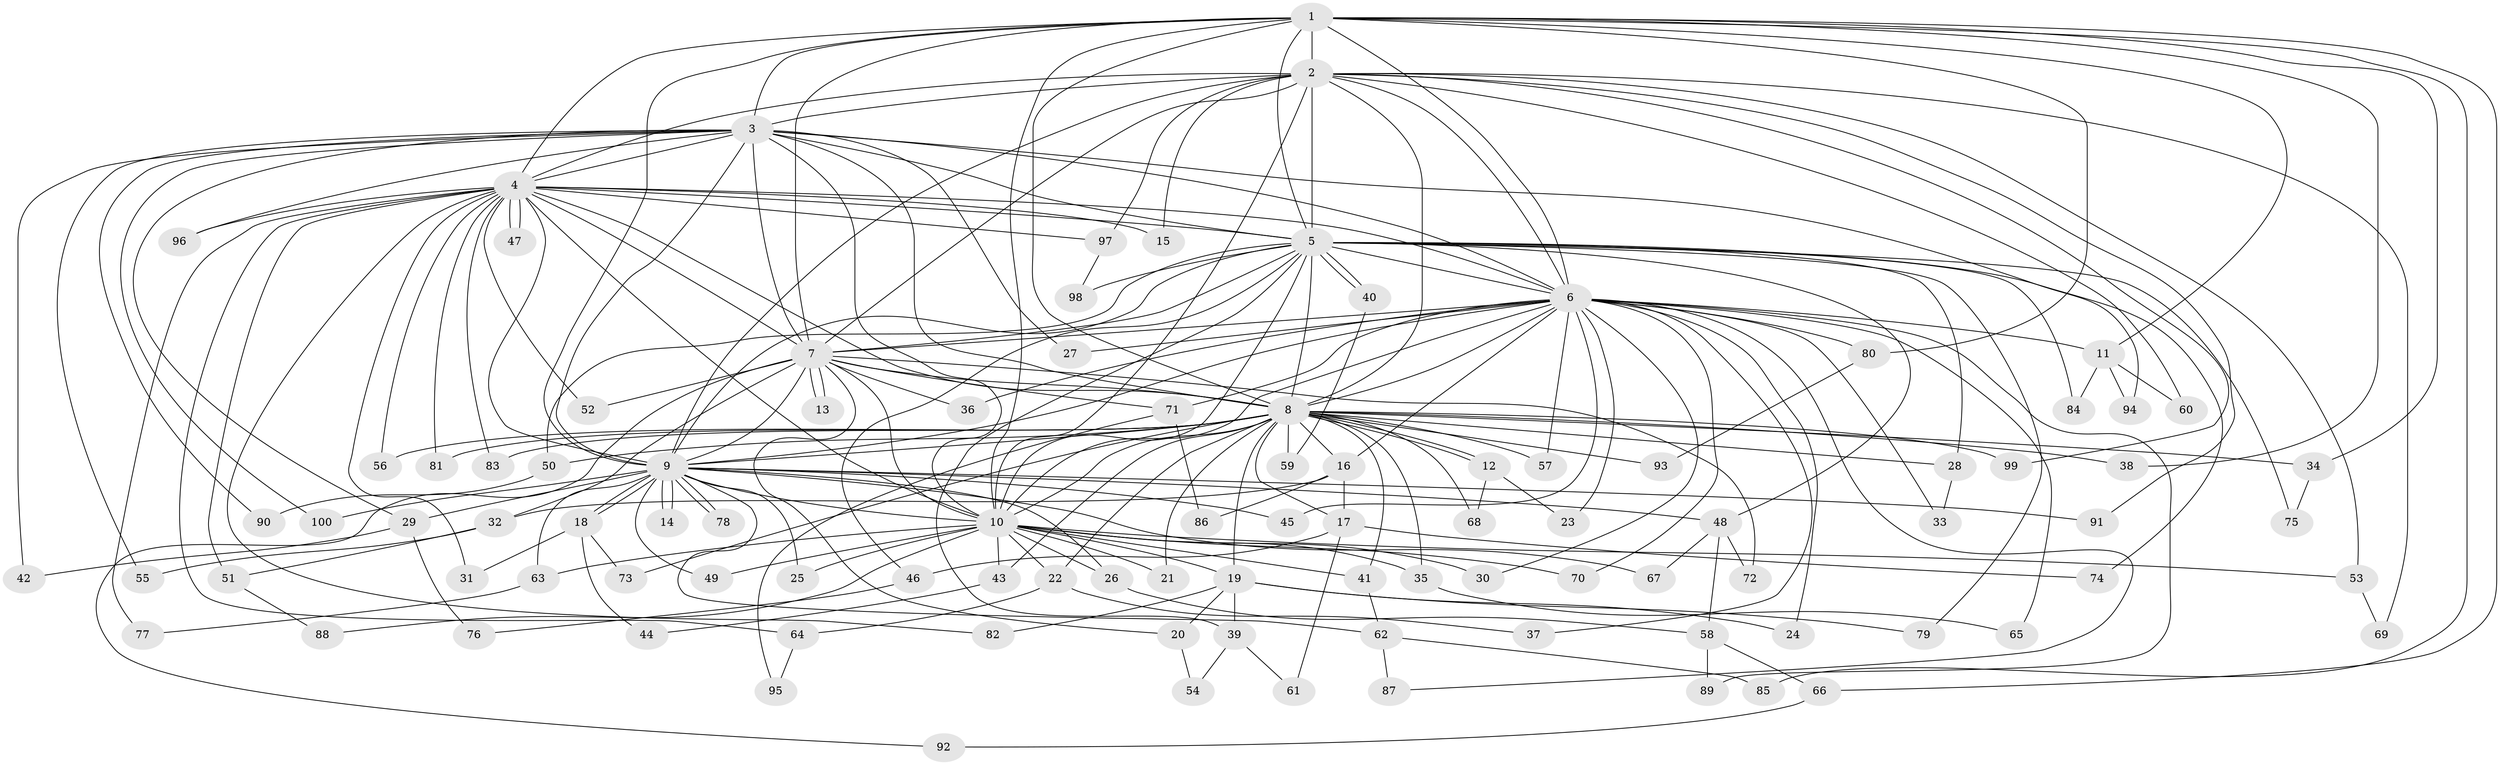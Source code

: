 // Generated by graph-tools (version 1.1) at 2025/38/02/21/25 10:38:53]
// undirected, 100 vertices, 225 edges
graph export_dot {
graph [start="1"]
  node [color=gray90,style=filled];
  1;
  2;
  3;
  4;
  5;
  6;
  7;
  8;
  9;
  10;
  11;
  12;
  13;
  14;
  15;
  16;
  17;
  18;
  19;
  20;
  21;
  22;
  23;
  24;
  25;
  26;
  27;
  28;
  29;
  30;
  31;
  32;
  33;
  34;
  35;
  36;
  37;
  38;
  39;
  40;
  41;
  42;
  43;
  44;
  45;
  46;
  47;
  48;
  49;
  50;
  51;
  52;
  53;
  54;
  55;
  56;
  57;
  58;
  59;
  60;
  61;
  62;
  63;
  64;
  65;
  66;
  67;
  68;
  69;
  70;
  71;
  72;
  73;
  74;
  75;
  76;
  77;
  78;
  79;
  80;
  81;
  82;
  83;
  84;
  85;
  86;
  87;
  88;
  89;
  90;
  91;
  92;
  93;
  94;
  95;
  96;
  97;
  98;
  99;
  100;
  1 -- 2;
  1 -- 3;
  1 -- 4;
  1 -- 5;
  1 -- 6;
  1 -- 7;
  1 -- 8;
  1 -- 9;
  1 -- 10;
  1 -- 11;
  1 -- 34;
  1 -- 38;
  1 -- 66;
  1 -- 80;
  1 -- 85;
  2 -- 3;
  2 -- 4;
  2 -- 5;
  2 -- 6;
  2 -- 7;
  2 -- 8;
  2 -- 9;
  2 -- 10;
  2 -- 15;
  2 -- 53;
  2 -- 60;
  2 -- 69;
  2 -- 91;
  2 -- 97;
  2 -- 99;
  3 -- 4;
  3 -- 5;
  3 -- 6;
  3 -- 7;
  3 -- 8;
  3 -- 9;
  3 -- 10;
  3 -- 27;
  3 -- 29;
  3 -- 42;
  3 -- 55;
  3 -- 90;
  3 -- 94;
  3 -- 96;
  3 -- 100;
  4 -- 5;
  4 -- 6;
  4 -- 7;
  4 -- 8;
  4 -- 9;
  4 -- 10;
  4 -- 15;
  4 -- 31;
  4 -- 47;
  4 -- 47;
  4 -- 51;
  4 -- 52;
  4 -- 56;
  4 -- 64;
  4 -- 77;
  4 -- 81;
  4 -- 82;
  4 -- 83;
  4 -- 96;
  4 -- 97;
  5 -- 6;
  5 -- 7;
  5 -- 8;
  5 -- 9;
  5 -- 10;
  5 -- 28;
  5 -- 39;
  5 -- 40;
  5 -- 40;
  5 -- 46;
  5 -- 48;
  5 -- 50;
  5 -- 74;
  5 -- 75;
  5 -- 79;
  5 -- 84;
  5 -- 98;
  6 -- 7;
  6 -- 8;
  6 -- 9;
  6 -- 10;
  6 -- 11;
  6 -- 16;
  6 -- 23;
  6 -- 24;
  6 -- 27;
  6 -- 30;
  6 -- 33;
  6 -- 36;
  6 -- 37;
  6 -- 45;
  6 -- 57;
  6 -- 65;
  6 -- 70;
  6 -- 71;
  6 -- 80;
  6 -- 87;
  6 -- 89;
  7 -- 8;
  7 -- 9;
  7 -- 10;
  7 -- 13;
  7 -- 13;
  7 -- 20;
  7 -- 32;
  7 -- 36;
  7 -- 52;
  7 -- 71;
  7 -- 72;
  7 -- 92;
  8 -- 9;
  8 -- 10;
  8 -- 12;
  8 -- 12;
  8 -- 16;
  8 -- 17;
  8 -- 19;
  8 -- 21;
  8 -- 22;
  8 -- 28;
  8 -- 34;
  8 -- 35;
  8 -- 38;
  8 -- 41;
  8 -- 43;
  8 -- 50;
  8 -- 56;
  8 -- 57;
  8 -- 59;
  8 -- 68;
  8 -- 73;
  8 -- 81;
  8 -- 83;
  8 -- 93;
  8 -- 99;
  9 -- 10;
  9 -- 14;
  9 -- 14;
  9 -- 18;
  9 -- 18;
  9 -- 25;
  9 -- 26;
  9 -- 29;
  9 -- 45;
  9 -- 48;
  9 -- 49;
  9 -- 62;
  9 -- 63;
  9 -- 67;
  9 -- 78;
  9 -- 78;
  9 -- 91;
  9 -- 100;
  10 -- 19;
  10 -- 21;
  10 -- 22;
  10 -- 25;
  10 -- 26;
  10 -- 30;
  10 -- 35;
  10 -- 41;
  10 -- 43;
  10 -- 49;
  10 -- 53;
  10 -- 63;
  10 -- 70;
  10 -- 88;
  11 -- 60;
  11 -- 84;
  11 -- 94;
  12 -- 23;
  12 -- 68;
  16 -- 17;
  16 -- 32;
  16 -- 86;
  17 -- 46;
  17 -- 61;
  17 -- 74;
  18 -- 31;
  18 -- 44;
  18 -- 73;
  19 -- 20;
  19 -- 24;
  19 -- 39;
  19 -- 79;
  19 -- 82;
  20 -- 54;
  22 -- 37;
  22 -- 64;
  26 -- 58;
  28 -- 33;
  29 -- 42;
  29 -- 76;
  32 -- 51;
  32 -- 55;
  34 -- 75;
  35 -- 65;
  39 -- 54;
  39 -- 61;
  40 -- 59;
  41 -- 62;
  43 -- 44;
  46 -- 76;
  48 -- 58;
  48 -- 67;
  48 -- 72;
  50 -- 90;
  51 -- 88;
  53 -- 69;
  58 -- 66;
  58 -- 89;
  62 -- 85;
  62 -- 87;
  63 -- 77;
  64 -- 95;
  66 -- 92;
  71 -- 86;
  71 -- 95;
  80 -- 93;
  97 -- 98;
}
